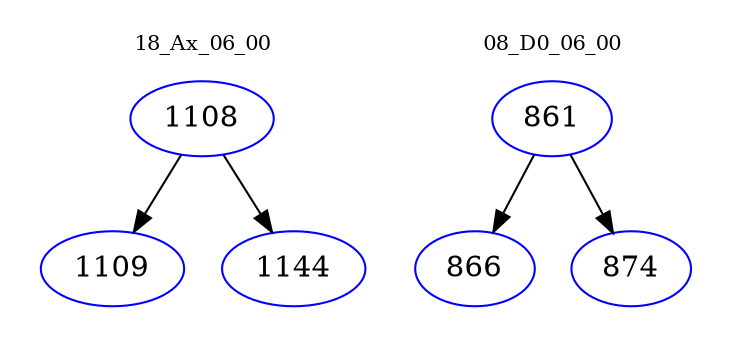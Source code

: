 digraph{
subgraph cluster_0 {
color = white
label = "18_Ax_06_00";
fontsize=10;
T0_1108 [label="1108", color="blue"]
T0_1108 -> T0_1109 [color="black"]
T0_1109 [label="1109", color="blue"]
T0_1108 -> T0_1144 [color="black"]
T0_1144 [label="1144", color="blue"]
}
subgraph cluster_1 {
color = white
label = "08_D0_06_00";
fontsize=10;
T1_861 [label="861", color="blue"]
T1_861 -> T1_866 [color="black"]
T1_866 [label="866", color="blue"]
T1_861 -> T1_874 [color="black"]
T1_874 [label="874", color="blue"]
}
}
